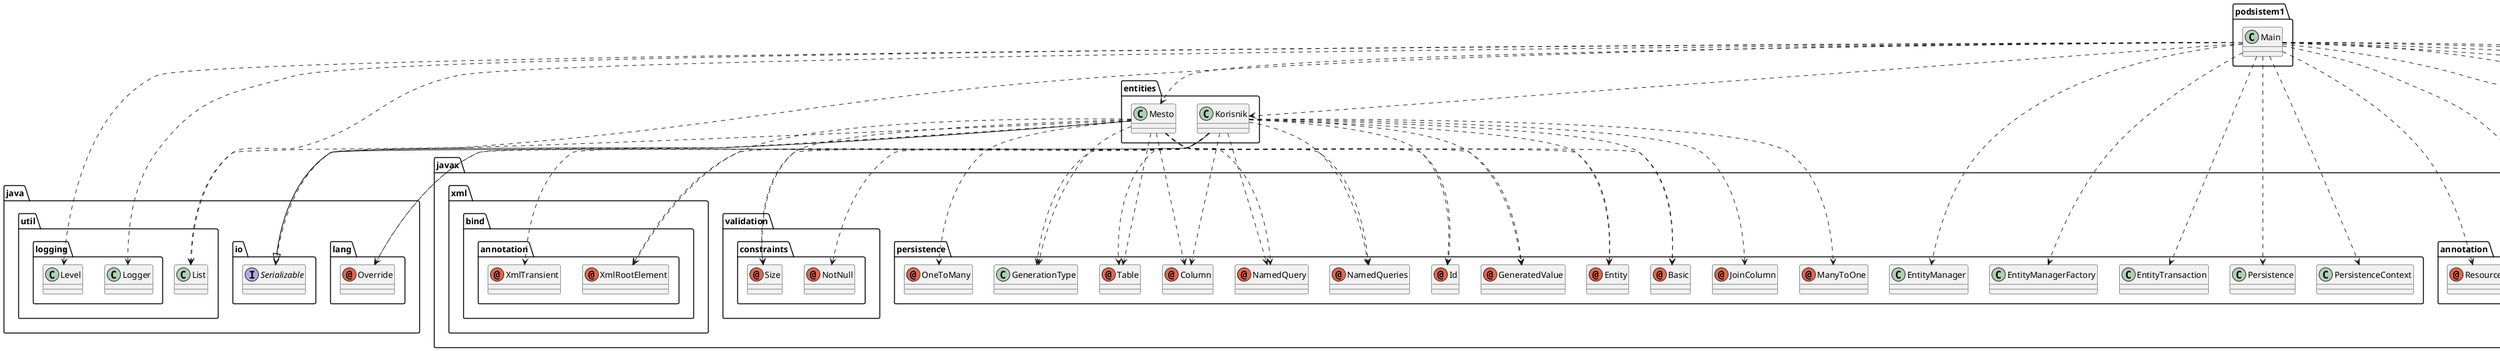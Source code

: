 @startuml
annotation java.lang.Override
annotation javax.annotation.Resource
annotation javax.persistence.Basic
annotation javax.persistence.Column
annotation javax.persistence.Entity
annotation javax.persistence.GeneratedValue
annotation javax.persistence.Id
annotation javax.persistence.JoinColumn
annotation javax.persistence.ManyToOne
annotation javax.persistence.NamedQueries
annotation javax.persistence.NamedQuery
annotation javax.persistence.OneToMany
annotation javax.persistence.Table
annotation javax.validation.constraints.NotNull
annotation javax.validation.constraints.Size
annotation javax.xml.bind.annotation.XmlRootElement
annotation javax.xml.bind.annotation.XmlTransient
class entities.Korisnik
class entities.Mesto
class java.util.List
class java.util.logging.Level
class java.util.logging.Logger
class javax.jms.ConnectionFactory
class javax.jms.JMSConsumer
class javax.jms.JMSContext
class javax.jms.JMSException
class javax.jms.JMSProducer
class javax.jms.ObjectMessage
class javax.jms.Topic
class javax.persistence.EntityManager
class javax.persistence.EntityManagerFactory
class javax.persistence.EntityTransaction
class javax.persistence.GenerationType
class javax.persistence.Persistence
class javax.persistence.PersistenceContext
class podsistem1.Main
interface java.io.Serializable
entities.Korisnik ..> java.lang.Override
entities.Korisnik ..> javax.persistence.Basic
entities.Korisnik ..> javax.persistence.Column
entities.Korisnik ..> javax.persistence.Entity
entities.Korisnik ..> javax.persistence.GeneratedValue
entities.Korisnik ..> javax.persistence.Id
entities.Korisnik ..> javax.persistence.JoinColumn
entities.Korisnik ..> javax.persistence.ManyToOne
entities.Korisnik ..> javax.persistence.NamedQueries
entities.Korisnik ..> javax.persistence.NamedQuery
entities.Korisnik ..> javax.persistence.Table
entities.Korisnik ..> javax.validation.constraints.NotNull
entities.Korisnik ..> javax.validation.constraints.Size
entities.Korisnik ..> javax.xml.bind.annotation.XmlRootElement
entities.Korisnik ..> javax.persistence.GenerationType
entities.Korisnik --|> java.io.Serializable
entities.Mesto ..> java.lang.Override
entities.Mesto ..> javax.persistence.Basic
entities.Mesto ..> javax.persistence.Column
entities.Mesto ..> javax.persistence.Entity
entities.Mesto ..> javax.persistence.GeneratedValue
entities.Mesto ..> javax.persistence.Id
entities.Mesto ..> javax.persistence.NamedQueries
entities.Mesto ..> javax.persistence.NamedQuery
entities.Mesto ..> javax.persistence.OneToMany
entities.Mesto ..> javax.persistence.Table
entities.Mesto ..> javax.validation.constraints.Size
entities.Mesto ..> javax.xml.bind.annotation.XmlRootElement
entities.Mesto ..> javax.xml.bind.annotation.XmlTransient
entities.Mesto ..> java.util.List
entities.Mesto ..> javax.persistence.GenerationType
entities.Mesto --|> java.io.Serializable
podsistem1.Main ..> javax.annotation.Resource
podsistem1.Main ..> entities.Korisnik
podsistem1.Main ..> entities.Mesto
podsistem1.Main ..> java.util.List
podsistem1.Main ..> java.util.logging.Level
podsistem1.Main ..> java.util.logging.Logger
podsistem1.Main ..> javax.jms.ConnectionFactory
podsistem1.Main ..> javax.jms.JMSConsumer
podsistem1.Main ..> javax.jms.JMSContext
podsistem1.Main ..> javax.jms.JMSException
podsistem1.Main ..> javax.jms.JMSProducer
podsistem1.Main ..> javax.jms.ObjectMessage
podsistem1.Main ..> javax.jms.Topic
podsistem1.Main ..> javax.persistence.EntityManager
podsistem1.Main ..> javax.persistence.EntityManagerFactory
podsistem1.Main ..> javax.persistence.EntityTransaction
podsistem1.Main ..> javax.persistence.Persistence
podsistem1.Main ..> javax.persistence.PersistenceContext
podsistem1.Main ..> java.io.Serializable
@enduml